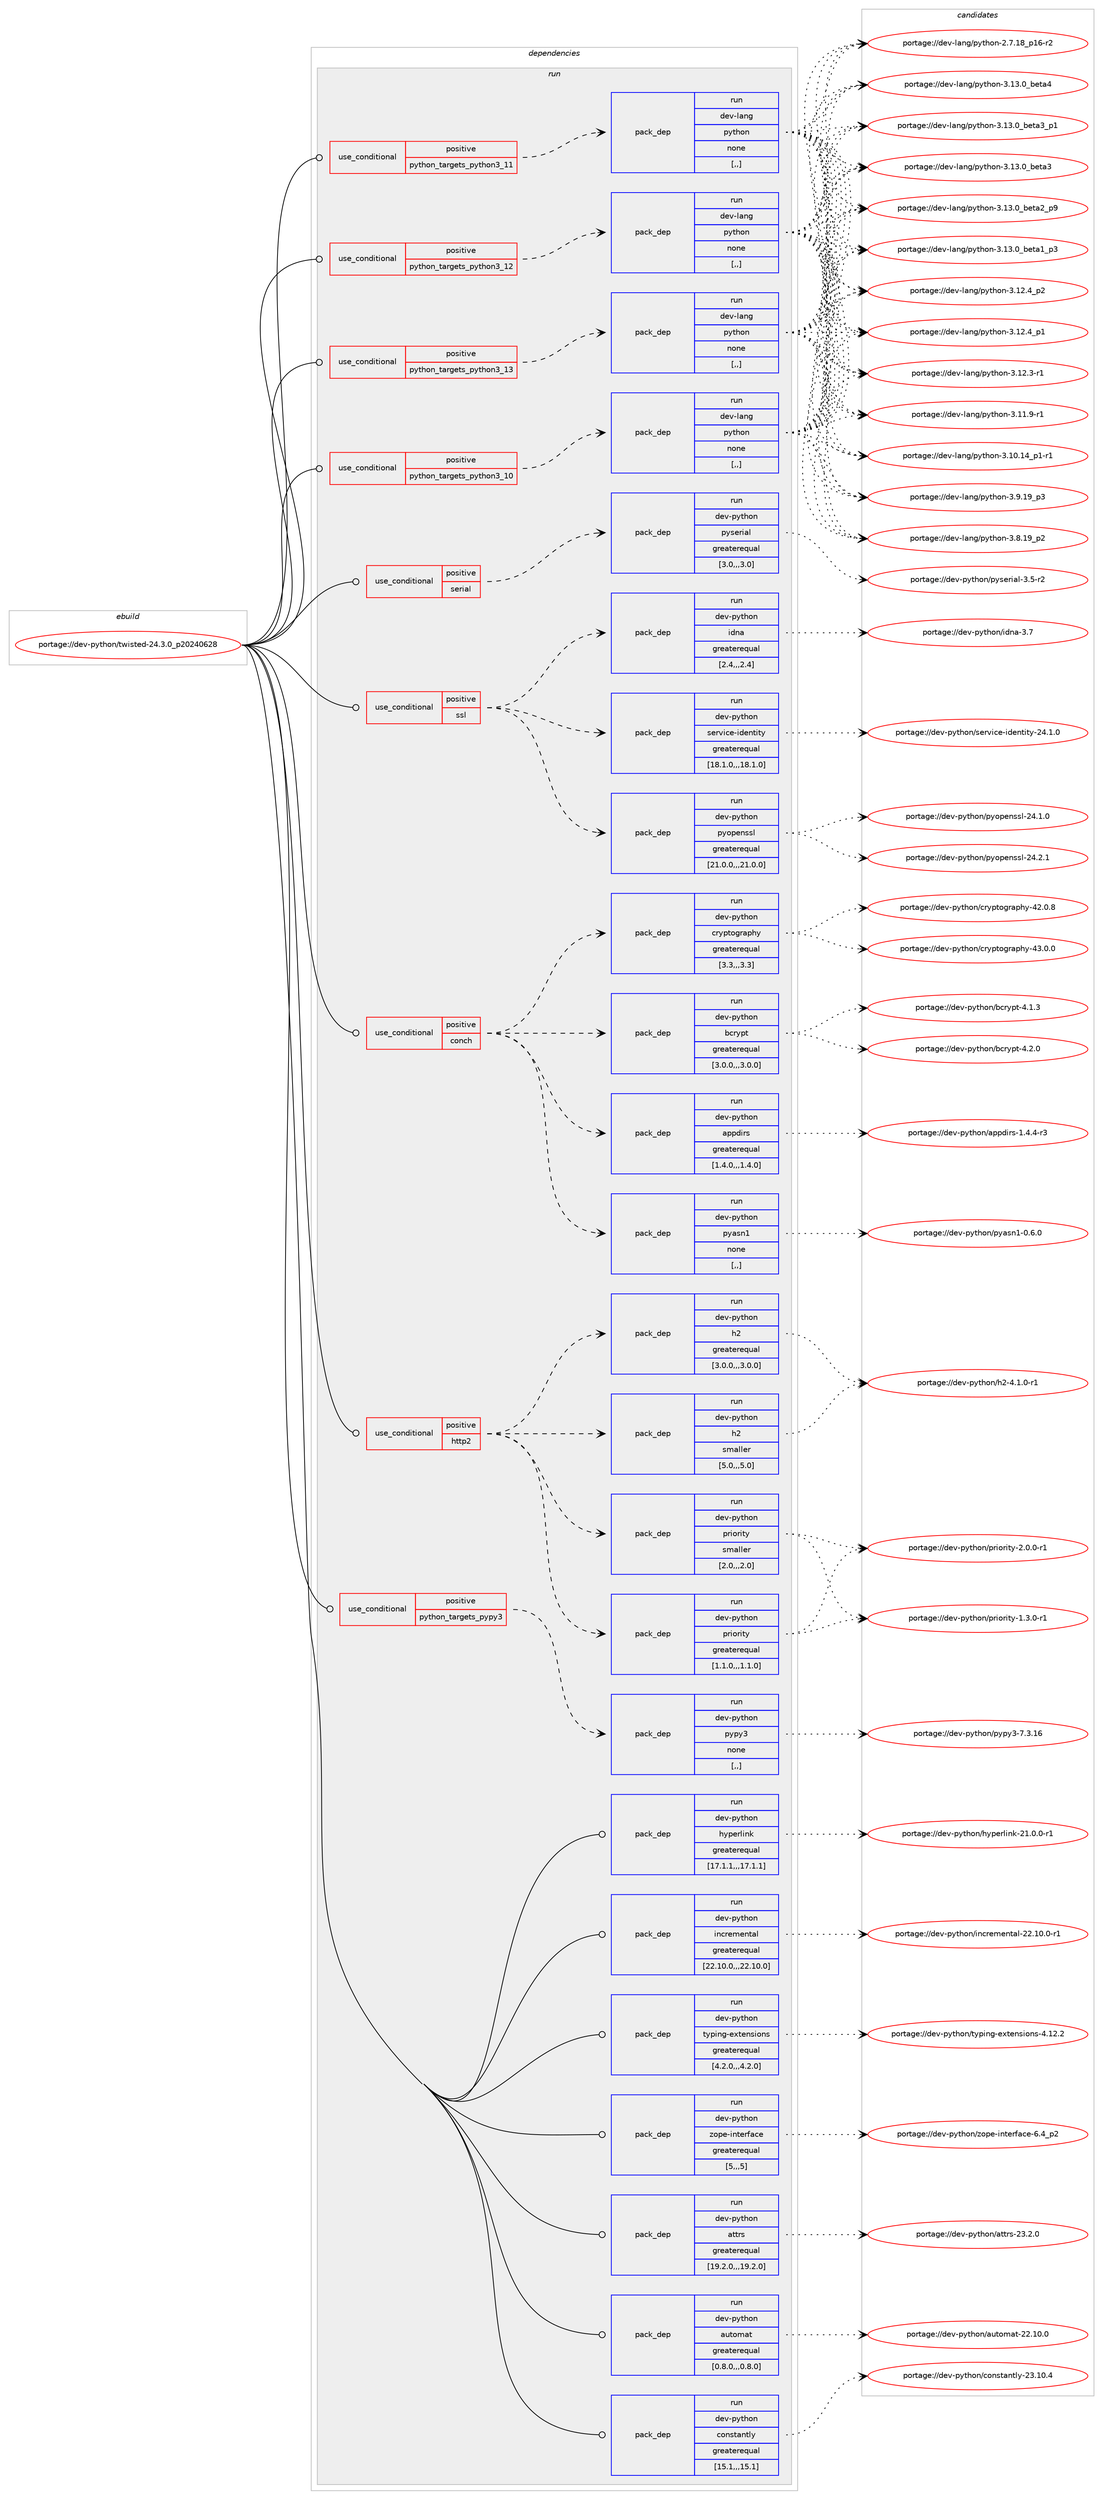 digraph prolog {

# *************
# Graph options
# *************

newrank=true;
concentrate=true;
compound=true;
graph [rankdir=LR,fontname=Helvetica,fontsize=10,ranksep=1.5];#, ranksep=2.5, nodesep=0.2];
edge  [arrowhead=vee];
node  [fontname=Helvetica,fontsize=10];

# **********
# The ebuild
# **********

subgraph cluster_leftcol {
color=gray;
label=<<i>ebuild</i>>;
id [label="portage://dev-python/twisted-24.3.0_p20240628", color=red, width=4, href="../dev-python/twisted-24.3.0_p20240628.svg"];
}

# ****************
# The dependencies
# ****************

subgraph cluster_midcol {
color=gray;
label=<<i>dependencies</i>>;
subgraph cluster_compile {
fillcolor="#eeeeee";
style=filled;
label=<<i>compile</i>>;
}
subgraph cluster_compileandrun {
fillcolor="#eeeeee";
style=filled;
label=<<i>compile and run</i>>;
}
subgraph cluster_run {
fillcolor="#eeeeee";
style=filled;
label=<<i>run</i>>;
subgraph cond40791 {
dependency166530 [label=<<TABLE BORDER="0" CELLBORDER="1" CELLSPACING="0" CELLPADDING="4"><TR><TD ROWSPAN="3" CELLPADDING="10">use_conditional</TD></TR><TR><TD>positive</TD></TR><TR><TD>conch</TD></TR></TABLE>>, shape=none, color=red];
subgraph pack124466 {
dependency166531 [label=<<TABLE BORDER="0" CELLBORDER="1" CELLSPACING="0" CELLPADDING="4" WIDTH="220"><TR><TD ROWSPAN="6" CELLPADDING="30">pack_dep</TD></TR><TR><TD WIDTH="110">run</TD></TR><TR><TD>dev-python</TD></TR><TR><TD>appdirs</TD></TR><TR><TD>greaterequal</TD></TR><TR><TD>[1.4.0,,,1.4.0]</TD></TR></TABLE>>, shape=none, color=blue];
}
dependency166530:e -> dependency166531:w [weight=20,style="dashed",arrowhead="vee"];
subgraph pack124467 {
dependency166532 [label=<<TABLE BORDER="0" CELLBORDER="1" CELLSPACING="0" CELLPADDING="4" WIDTH="220"><TR><TD ROWSPAN="6" CELLPADDING="30">pack_dep</TD></TR><TR><TD WIDTH="110">run</TD></TR><TR><TD>dev-python</TD></TR><TR><TD>bcrypt</TD></TR><TR><TD>greaterequal</TD></TR><TR><TD>[3.0.0,,,3.0.0]</TD></TR></TABLE>>, shape=none, color=blue];
}
dependency166530:e -> dependency166532:w [weight=20,style="dashed",arrowhead="vee"];
subgraph pack124468 {
dependency166533 [label=<<TABLE BORDER="0" CELLBORDER="1" CELLSPACING="0" CELLPADDING="4" WIDTH="220"><TR><TD ROWSPAN="6" CELLPADDING="30">pack_dep</TD></TR><TR><TD WIDTH="110">run</TD></TR><TR><TD>dev-python</TD></TR><TR><TD>cryptography</TD></TR><TR><TD>greaterequal</TD></TR><TR><TD>[3.3,,,3.3]</TD></TR></TABLE>>, shape=none, color=blue];
}
dependency166530:e -> dependency166533:w [weight=20,style="dashed",arrowhead="vee"];
subgraph pack124469 {
dependency166534 [label=<<TABLE BORDER="0" CELLBORDER="1" CELLSPACING="0" CELLPADDING="4" WIDTH="220"><TR><TD ROWSPAN="6" CELLPADDING="30">pack_dep</TD></TR><TR><TD WIDTH="110">run</TD></TR><TR><TD>dev-python</TD></TR><TR><TD>pyasn1</TD></TR><TR><TD>none</TD></TR><TR><TD>[,,]</TD></TR></TABLE>>, shape=none, color=blue];
}
dependency166530:e -> dependency166534:w [weight=20,style="dashed",arrowhead="vee"];
}
id:e -> dependency166530:w [weight=20,style="solid",arrowhead="odot"];
subgraph cond40792 {
dependency166535 [label=<<TABLE BORDER="0" CELLBORDER="1" CELLSPACING="0" CELLPADDING="4"><TR><TD ROWSPAN="3" CELLPADDING="10">use_conditional</TD></TR><TR><TD>positive</TD></TR><TR><TD>http2</TD></TR></TABLE>>, shape=none, color=red];
subgraph pack124470 {
dependency166536 [label=<<TABLE BORDER="0" CELLBORDER="1" CELLSPACING="0" CELLPADDING="4" WIDTH="220"><TR><TD ROWSPAN="6" CELLPADDING="30">pack_dep</TD></TR><TR><TD WIDTH="110">run</TD></TR><TR><TD>dev-python</TD></TR><TR><TD>h2</TD></TR><TR><TD>smaller</TD></TR><TR><TD>[5.0,,,5.0]</TD></TR></TABLE>>, shape=none, color=blue];
}
dependency166535:e -> dependency166536:w [weight=20,style="dashed",arrowhead="vee"];
subgraph pack124471 {
dependency166537 [label=<<TABLE BORDER="0" CELLBORDER="1" CELLSPACING="0" CELLPADDING="4" WIDTH="220"><TR><TD ROWSPAN="6" CELLPADDING="30">pack_dep</TD></TR><TR><TD WIDTH="110">run</TD></TR><TR><TD>dev-python</TD></TR><TR><TD>h2</TD></TR><TR><TD>greaterequal</TD></TR><TR><TD>[3.0.0,,,3.0.0]</TD></TR></TABLE>>, shape=none, color=blue];
}
dependency166535:e -> dependency166537:w [weight=20,style="dashed",arrowhead="vee"];
subgraph pack124472 {
dependency166538 [label=<<TABLE BORDER="0" CELLBORDER="1" CELLSPACING="0" CELLPADDING="4" WIDTH="220"><TR><TD ROWSPAN="6" CELLPADDING="30">pack_dep</TD></TR><TR><TD WIDTH="110">run</TD></TR><TR><TD>dev-python</TD></TR><TR><TD>priority</TD></TR><TR><TD>smaller</TD></TR><TR><TD>[2.0,,,2.0]</TD></TR></TABLE>>, shape=none, color=blue];
}
dependency166535:e -> dependency166538:w [weight=20,style="dashed",arrowhead="vee"];
subgraph pack124473 {
dependency166539 [label=<<TABLE BORDER="0" CELLBORDER="1" CELLSPACING="0" CELLPADDING="4" WIDTH="220"><TR><TD ROWSPAN="6" CELLPADDING="30">pack_dep</TD></TR><TR><TD WIDTH="110">run</TD></TR><TR><TD>dev-python</TD></TR><TR><TD>priority</TD></TR><TR><TD>greaterequal</TD></TR><TR><TD>[1.1.0,,,1.1.0]</TD></TR></TABLE>>, shape=none, color=blue];
}
dependency166535:e -> dependency166539:w [weight=20,style="dashed",arrowhead="vee"];
}
id:e -> dependency166535:w [weight=20,style="solid",arrowhead="odot"];
subgraph cond40793 {
dependency166540 [label=<<TABLE BORDER="0" CELLBORDER="1" CELLSPACING="0" CELLPADDING="4"><TR><TD ROWSPAN="3" CELLPADDING="10">use_conditional</TD></TR><TR><TD>positive</TD></TR><TR><TD>python_targets_pypy3</TD></TR></TABLE>>, shape=none, color=red];
subgraph pack124474 {
dependency166541 [label=<<TABLE BORDER="0" CELLBORDER="1" CELLSPACING="0" CELLPADDING="4" WIDTH="220"><TR><TD ROWSPAN="6" CELLPADDING="30">pack_dep</TD></TR><TR><TD WIDTH="110">run</TD></TR><TR><TD>dev-python</TD></TR><TR><TD>pypy3</TD></TR><TR><TD>none</TD></TR><TR><TD>[,,]</TD></TR></TABLE>>, shape=none, color=blue];
}
dependency166540:e -> dependency166541:w [weight=20,style="dashed",arrowhead="vee"];
}
id:e -> dependency166540:w [weight=20,style="solid",arrowhead="odot"];
subgraph cond40794 {
dependency166542 [label=<<TABLE BORDER="0" CELLBORDER="1" CELLSPACING="0" CELLPADDING="4"><TR><TD ROWSPAN="3" CELLPADDING="10">use_conditional</TD></TR><TR><TD>positive</TD></TR><TR><TD>python_targets_python3_10</TD></TR></TABLE>>, shape=none, color=red];
subgraph pack124475 {
dependency166543 [label=<<TABLE BORDER="0" CELLBORDER="1" CELLSPACING="0" CELLPADDING="4" WIDTH="220"><TR><TD ROWSPAN="6" CELLPADDING="30">pack_dep</TD></TR><TR><TD WIDTH="110">run</TD></TR><TR><TD>dev-lang</TD></TR><TR><TD>python</TD></TR><TR><TD>none</TD></TR><TR><TD>[,,]</TD></TR></TABLE>>, shape=none, color=blue];
}
dependency166542:e -> dependency166543:w [weight=20,style="dashed",arrowhead="vee"];
}
id:e -> dependency166542:w [weight=20,style="solid",arrowhead="odot"];
subgraph cond40795 {
dependency166544 [label=<<TABLE BORDER="0" CELLBORDER="1" CELLSPACING="0" CELLPADDING="4"><TR><TD ROWSPAN="3" CELLPADDING="10">use_conditional</TD></TR><TR><TD>positive</TD></TR><TR><TD>python_targets_python3_11</TD></TR></TABLE>>, shape=none, color=red];
subgraph pack124476 {
dependency166545 [label=<<TABLE BORDER="0" CELLBORDER="1" CELLSPACING="0" CELLPADDING="4" WIDTH="220"><TR><TD ROWSPAN="6" CELLPADDING="30">pack_dep</TD></TR><TR><TD WIDTH="110">run</TD></TR><TR><TD>dev-lang</TD></TR><TR><TD>python</TD></TR><TR><TD>none</TD></TR><TR><TD>[,,]</TD></TR></TABLE>>, shape=none, color=blue];
}
dependency166544:e -> dependency166545:w [weight=20,style="dashed",arrowhead="vee"];
}
id:e -> dependency166544:w [weight=20,style="solid",arrowhead="odot"];
subgraph cond40796 {
dependency166546 [label=<<TABLE BORDER="0" CELLBORDER="1" CELLSPACING="0" CELLPADDING="4"><TR><TD ROWSPAN="3" CELLPADDING="10">use_conditional</TD></TR><TR><TD>positive</TD></TR><TR><TD>python_targets_python3_12</TD></TR></TABLE>>, shape=none, color=red];
subgraph pack124477 {
dependency166547 [label=<<TABLE BORDER="0" CELLBORDER="1" CELLSPACING="0" CELLPADDING="4" WIDTH="220"><TR><TD ROWSPAN="6" CELLPADDING="30">pack_dep</TD></TR><TR><TD WIDTH="110">run</TD></TR><TR><TD>dev-lang</TD></TR><TR><TD>python</TD></TR><TR><TD>none</TD></TR><TR><TD>[,,]</TD></TR></TABLE>>, shape=none, color=blue];
}
dependency166546:e -> dependency166547:w [weight=20,style="dashed",arrowhead="vee"];
}
id:e -> dependency166546:w [weight=20,style="solid",arrowhead="odot"];
subgraph cond40797 {
dependency166548 [label=<<TABLE BORDER="0" CELLBORDER="1" CELLSPACING="0" CELLPADDING="4"><TR><TD ROWSPAN="3" CELLPADDING="10">use_conditional</TD></TR><TR><TD>positive</TD></TR><TR><TD>python_targets_python3_13</TD></TR></TABLE>>, shape=none, color=red];
subgraph pack124478 {
dependency166549 [label=<<TABLE BORDER="0" CELLBORDER="1" CELLSPACING="0" CELLPADDING="4" WIDTH="220"><TR><TD ROWSPAN="6" CELLPADDING="30">pack_dep</TD></TR><TR><TD WIDTH="110">run</TD></TR><TR><TD>dev-lang</TD></TR><TR><TD>python</TD></TR><TR><TD>none</TD></TR><TR><TD>[,,]</TD></TR></TABLE>>, shape=none, color=blue];
}
dependency166548:e -> dependency166549:w [weight=20,style="dashed",arrowhead="vee"];
}
id:e -> dependency166548:w [weight=20,style="solid",arrowhead="odot"];
subgraph cond40798 {
dependency166550 [label=<<TABLE BORDER="0" CELLBORDER="1" CELLSPACING="0" CELLPADDING="4"><TR><TD ROWSPAN="3" CELLPADDING="10">use_conditional</TD></TR><TR><TD>positive</TD></TR><TR><TD>serial</TD></TR></TABLE>>, shape=none, color=red];
subgraph pack124479 {
dependency166551 [label=<<TABLE BORDER="0" CELLBORDER="1" CELLSPACING="0" CELLPADDING="4" WIDTH="220"><TR><TD ROWSPAN="6" CELLPADDING="30">pack_dep</TD></TR><TR><TD WIDTH="110">run</TD></TR><TR><TD>dev-python</TD></TR><TR><TD>pyserial</TD></TR><TR><TD>greaterequal</TD></TR><TR><TD>[3.0,,,3.0]</TD></TR></TABLE>>, shape=none, color=blue];
}
dependency166550:e -> dependency166551:w [weight=20,style="dashed",arrowhead="vee"];
}
id:e -> dependency166550:w [weight=20,style="solid",arrowhead="odot"];
subgraph cond40799 {
dependency166552 [label=<<TABLE BORDER="0" CELLBORDER="1" CELLSPACING="0" CELLPADDING="4"><TR><TD ROWSPAN="3" CELLPADDING="10">use_conditional</TD></TR><TR><TD>positive</TD></TR><TR><TD>ssl</TD></TR></TABLE>>, shape=none, color=red];
subgraph pack124480 {
dependency166553 [label=<<TABLE BORDER="0" CELLBORDER="1" CELLSPACING="0" CELLPADDING="4" WIDTH="220"><TR><TD ROWSPAN="6" CELLPADDING="30">pack_dep</TD></TR><TR><TD WIDTH="110">run</TD></TR><TR><TD>dev-python</TD></TR><TR><TD>pyopenssl</TD></TR><TR><TD>greaterequal</TD></TR><TR><TD>[21.0.0,,,21.0.0]</TD></TR></TABLE>>, shape=none, color=blue];
}
dependency166552:e -> dependency166553:w [weight=20,style="dashed",arrowhead="vee"];
subgraph pack124481 {
dependency166554 [label=<<TABLE BORDER="0" CELLBORDER="1" CELLSPACING="0" CELLPADDING="4" WIDTH="220"><TR><TD ROWSPAN="6" CELLPADDING="30">pack_dep</TD></TR><TR><TD WIDTH="110">run</TD></TR><TR><TD>dev-python</TD></TR><TR><TD>service-identity</TD></TR><TR><TD>greaterequal</TD></TR><TR><TD>[18.1.0,,,18.1.0]</TD></TR></TABLE>>, shape=none, color=blue];
}
dependency166552:e -> dependency166554:w [weight=20,style="dashed",arrowhead="vee"];
subgraph pack124482 {
dependency166555 [label=<<TABLE BORDER="0" CELLBORDER="1" CELLSPACING="0" CELLPADDING="4" WIDTH="220"><TR><TD ROWSPAN="6" CELLPADDING="30">pack_dep</TD></TR><TR><TD WIDTH="110">run</TD></TR><TR><TD>dev-python</TD></TR><TR><TD>idna</TD></TR><TR><TD>greaterequal</TD></TR><TR><TD>[2.4,,,2.4]</TD></TR></TABLE>>, shape=none, color=blue];
}
dependency166552:e -> dependency166555:w [weight=20,style="dashed",arrowhead="vee"];
}
id:e -> dependency166552:w [weight=20,style="solid",arrowhead="odot"];
subgraph pack124483 {
dependency166556 [label=<<TABLE BORDER="0" CELLBORDER="1" CELLSPACING="0" CELLPADDING="4" WIDTH="220"><TR><TD ROWSPAN="6" CELLPADDING="30">pack_dep</TD></TR><TR><TD WIDTH="110">run</TD></TR><TR><TD>dev-python</TD></TR><TR><TD>attrs</TD></TR><TR><TD>greaterequal</TD></TR><TR><TD>[19.2.0,,,19.2.0]</TD></TR></TABLE>>, shape=none, color=blue];
}
id:e -> dependency166556:w [weight=20,style="solid",arrowhead="odot"];
subgraph pack124484 {
dependency166557 [label=<<TABLE BORDER="0" CELLBORDER="1" CELLSPACING="0" CELLPADDING="4" WIDTH="220"><TR><TD ROWSPAN="6" CELLPADDING="30">pack_dep</TD></TR><TR><TD WIDTH="110">run</TD></TR><TR><TD>dev-python</TD></TR><TR><TD>automat</TD></TR><TR><TD>greaterequal</TD></TR><TR><TD>[0.8.0,,,0.8.0]</TD></TR></TABLE>>, shape=none, color=blue];
}
id:e -> dependency166557:w [weight=20,style="solid",arrowhead="odot"];
subgraph pack124485 {
dependency166558 [label=<<TABLE BORDER="0" CELLBORDER="1" CELLSPACING="0" CELLPADDING="4" WIDTH="220"><TR><TD ROWSPAN="6" CELLPADDING="30">pack_dep</TD></TR><TR><TD WIDTH="110">run</TD></TR><TR><TD>dev-python</TD></TR><TR><TD>constantly</TD></TR><TR><TD>greaterequal</TD></TR><TR><TD>[15.1,,,15.1]</TD></TR></TABLE>>, shape=none, color=blue];
}
id:e -> dependency166558:w [weight=20,style="solid",arrowhead="odot"];
subgraph pack124486 {
dependency166559 [label=<<TABLE BORDER="0" CELLBORDER="1" CELLSPACING="0" CELLPADDING="4" WIDTH="220"><TR><TD ROWSPAN="6" CELLPADDING="30">pack_dep</TD></TR><TR><TD WIDTH="110">run</TD></TR><TR><TD>dev-python</TD></TR><TR><TD>hyperlink</TD></TR><TR><TD>greaterequal</TD></TR><TR><TD>[17.1.1,,,17.1.1]</TD></TR></TABLE>>, shape=none, color=blue];
}
id:e -> dependency166559:w [weight=20,style="solid",arrowhead="odot"];
subgraph pack124487 {
dependency166560 [label=<<TABLE BORDER="0" CELLBORDER="1" CELLSPACING="0" CELLPADDING="4" WIDTH="220"><TR><TD ROWSPAN="6" CELLPADDING="30">pack_dep</TD></TR><TR><TD WIDTH="110">run</TD></TR><TR><TD>dev-python</TD></TR><TR><TD>incremental</TD></TR><TR><TD>greaterequal</TD></TR><TR><TD>[22.10.0,,,22.10.0]</TD></TR></TABLE>>, shape=none, color=blue];
}
id:e -> dependency166560:w [weight=20,style="solid",arrowhead="odot"];
subgraph pack124488 {
dependency166561 [label=<<TABLE BORDER="0" CELLBORDER="1" CELLSPACING="0" CELLPADDING="4" WIDTH="220"><TR><TD ROWSPAN="6" CELLPADDING="30">pack_dep</TD></TR><TR><TD WIDTH="110">run</TD></TR><TR><TD>dev-python</TD></TR><TR><TD>typing-extensions</TD></TR><TR><TD>greaterequal</TD></TR><TR><TD>[4.2.0,,,4.2.0]</TD></TR></TABLE>>, shape=none, color=blue];
}
id:e -> dependency166561:w [weight=20,style="solid",arrowhead="odot"];
subgraph pack124489 {
dependency166562 [label=<<TABLE BORDER="0" CELLBORDER="1" CELLSPACING="0" CELLPADDING="4" WIDTH="220"><TR><TD ROWSPAN="6" CELLPADDING="30">pack_dep</TD></TR><TR><TD WIDTH="110">run</TD></TR><TR><TD>dev-python</TD></TR><TR><TD>zope-interface</TD></TR><TR><TD>greaterequal</TD></TR><TR><TD>[5,,,5]</TD></TR></TABLE>>, shape=none, color=blue];
}
id:e -> dependency166562:w [weight=20,style="solid",arrowhead="odot"];
}
}

# **************
# The candidates
# **************

subgraph cluster_choices {
rank=same;
color=gray;
label=<<i>candidates</i>>;

subgraph choice124466 {
color=black;
nodesep=1;
choice1001011184511212111610411111047971121121001051141154549465246524511451 [label="portage://dev-python/appdirs-1.4.4-r3", color=red, width=4,href="../dev-python/appdirs-1.4.4-r3.svg"];
dependency166531:e -> choice1001011184511212111610411111047971121121001051141154549465246524511451:w [style=dotted,weight="100"];
}
subgraph choice124467 {
color=black;
nodesep=1;
choice10010111845112121116104111110479899114121112116455246504648 [label="portage://dev-python/bcrypt-4.2.0", color=red, width=4,href="../dev-python/bcrypt-4.2.0.svg"];
choice10010111845112121116104111110479899114121112116455246494651 [label="portage://dev-python/bcrypt-4.1.3", color=red, width=4,href="../dev-python/bcrypt-4.1.3.svg"];
dependency166532:e -> choice10010111845112121116104111110479899114121112116455246504648:w [style=dotted,weight="100"];
dependency166532:e -> choice10010111845112121116104111110479899114121112116455246494651:w [style=dotted,weight="100"];
}
subgraph choice124468 {
color=black;
nodesep=1;
choice1001011184511212111610411111047991141211121161111031149711210412145525146484648 [label="portage://dev-python/cryptography-43.0.0", color=red, width=4,href="../dev-python/cryptography-43.0.0.svg"];
choice1001011184511212111610411111047991141211121161111031149711210412145525046484656 [label="portage://dev-python/cryptography-42.0.8", color=red, width=4,href="../dev-python/cryptography-42.0.8.svg"];
dependency166533:e -> choice1001011184511212111610411111047991141211121161111031149711210412145525146484648:w [style=dotted,weight="100"];
dependency166533:e -> choice1001011184511212111610411111047991141211121161111031149711210412145525046484656:w [style=dotted,weight="100"];
}
subgraph choice124469 {
color=black;
nodesep=1;
choice10010111845112121116104111110471121219711511049454846544648 [label="portage://dev-python/pyasn1-0.6.0", color=red, width=4,href="../dev-python/pyasn1-0.6.0.svg"];
dependency166534:e -> choice10010111845112121116104111110471121219711511049454846544648:w [style=dotted,weight="100"];
}
subgraph choice124470 {
color=black;
nodesep=1;
choice1001011184511212111610411111047104504552464946484511449 [label="portage://dev-python/h2-4.1.0-r1", color=red, width=4,href="../dev-python/h2-4.1.0-r1.svg"];
dependency166536:e -> choice1001011184511212111610411111047104504552464946484511449:w [style=dotted,weight="100"];
}
subgraph choice124471 {
color=black;
nodesep=1;
choice1001011184511212111610411111047104504552464946484511449 [label="portage://dev-python/h2-4.1.0-r1", color=red, width=4,href="../dev-python/h2-4.1.0-r1.svg"];
dependency166537:e -> choice1001011184511212111610411111047104504552464946484511449:w [style=dotted,weight="100"];
}
subgraph choice124472 {
color=black;
nodesep=1;
choice10010111845112121116104111110471121141051111141051161214550464846484511449 [label="portage://dev-python/priority-2.0.0-r1", color=red, width=4,href="../dev-python/priority-2.0.0-r1.svg"];
choice10010111845112121116104111110471121141051111141051161214549465146484511449 [label="portage://dev-python/priority-1.3.0-r1", color=red, width=4,href="../dev-python/priority-1.3.0-r1.svg"];
dependency166538:e -> choice10010111845112121116104111110471121141051111141051161214550464846484511449:w [style=dotted,weight="100"];
dependency166538:e -> choice10010111845112121116104111110471121141051111141051161214549465146484511449:w [style=dotted,weight="100"];
}
subgraph choice124473 {
color=black;
nodesep=1;
choice10010111845112121116104111110471121141051111141051161214550464846484511449 [label="portage://dev-python/priority-2.0.0-r1", color=red, width=4,href="../dev-python/priority-2.0.0-r1.svg"];
choice10010111845112121116104111110471121141051111141051161214549465146484511449 [label="portage://dev-python/priority-1.3.0-r1", color=red, width=4,href="../dev-python/priority-1.3.0-r1.svg"];
dependency166539:e -> choice10010111845112121116104111110471121141051111141051161214550464846484511449:w [style=dotted,weight="100"];
dependency166539:e -> choice10010111845112121116104111110471121141051111141051161214549465146484511449:w [style=dotted,weight="100"];
}
subgraph choice124474 {
color=black;
nodesep=1;
choice10010111845112121116104111110471121211121215145554651464954 [label="portage://dev-python/pypy3-7.3.16", color=red, width=4,href="../dev-python/pypy3-7.3.16.svg"];
dependency166541:e -> choice10010111845112121116104111110471121211121215145554651464954:w [style=dotted,weight="100"];
}
subgraph choice124475 {
color=black;
nodesep=1;
choice1001011184510897110103471121211161041111104551464951464895981011169752 [label="portage://dev-lang/python-3.13.0_beta4", color=red, width=4,href="../dev-lang/python-3.13.0_beta4.svg"];
choice10010111845108971101034711212111610411111045514649514648959810111697519511249 [label="portage://dev-lang/python-3.13.0_beta3_p1", color=red, width=4,href="../dev-lang/python-3.13.0_beta3_p1.svg"];
choice1001011184510897110103471121211161041111104551464951464895981011169751 [label="portage://dev-lang/python-3.13.0_beta3", color=red, width=4,href="../dev-lang/python-3.13.0_beta3.svg"];
choice10010111845108971101034711212111610411111045514649514648959810111697509511257 [label="portage://dev-lang/python-3.13.0_beta2_p9", color=red, width=4,href="../dev-lang/python-3.13.0_beta2_p9.svg"];
choice10010111845108971101034711212111610411111045514649514648959810111697499511251 [label="portage://dev-lang/python-3.13.0_beta1_p3", color=red, width=4,href="../dev-lang/python-3.13.0_beta1_p3.svg"];
choice100101118451089711010347112121116104111110455146495046529511250 [label="portage://dev-lang/python-3.12.4_p2", color=red, width=4,href="../dev-lang/python-3.12.4_p2.svg"];
choice100101118451089711010347112121116104111110455146495046529511249 [label="portage://dev-lang/python-3.12.4_p1", color=red, width=4,href="../dev-lang/python-3.12.4_p1.svg"];
choice100101118451089711010347112121116104111110455146495046514511449 [label="portage://dev-lang/python-3.12.3-r1", color=red, width=4,href="../dev-lang/python-3.12.3-r1.svg"];
choice100101118451089711010347112121116104111110455146494946574511449 [label="portage://dev-lang/python-3.11.9-r1", color=red, width=4,href="../dev-lang/python-3.11.9-r1.svg"];
choice100101118451089711010347112121116104111110455146494846495295112494511449 [label="portage://dev-lang/python-3.10.14_p1-r1", color=red, width=4,href="../dev-lang/python-3.10.14_p1-r1.svg"];
choice100101118451089711010347112121116104111110455146574649579511251 [label="portage://dev-lang/python-3.9.19_p3", color=red, width=4,href="../dev-lang/python-3.9.19_p3.svg"];
choice100101118451089711010347112121116104111110455146564649579511250 [label="portage://dev-lang/python-3.8.19_p2", color=red, width=4,href="../dev-lang/python-3.8.19_p2.svg"];
choice100101118451089711010347112121116104111110455046554649569511249544511450 [label="portage://dev-lang/python-2.7.18_p16-r2", color=red, width=4,href="../dev-lang/python-2.7.18_p16-r2.svg"];
dependency166543:e -> choice1001011184510897110103471121211161041111104551464951464895981011169752:w [style=dotted,weight="100"];
dependency166543:e -> choice10010111845108971101034711212111610411111045514649514648959810111697519511249:w [style=dotted,weight="100"];
dependency166543:e -> choice1001011184510897110103471121211161041111104551464951464895981011169751:w [style=dotted,weight="100"];
dependency166543:e -> choice10010111845108971101034711212111610411111045514649514648959810111697509511257:w [style=dotted,weight="100"];
dependency166543:e -> choice10010111845108971101034711212111610411111045514649514648959810111697499511251:w [style=dotted,weight="100"];
dependency166543:e -> choice100101118451089711010347112121116104111110455146495046529511250:w [style=dotted,weight="100"];
dependency166543:e -> choice100101118451089711010347112121116104111110455146495046529511249:w [style=dotted,weight="100"];
dependency166543:e -> choice100101118451089711010347112121116104111110455146495046514511449:w [style=dotted,weight="100"];
dependency166543:e -> choice100101118451089711010347112121116104111110455146494946574511449:w [style=dotted,weight="100"];
dependency166543:e -> choice100101118451089711010347112121116104111110455146494846495295112494511449:w [style=dotted,weight="100"];
dependency166543:e -> choice100101118451089711010347112121116104111110455146574649579511251:w [style=dotted,weight="100"];
dependency166543:e -> choice100101118451089711010347112121116104111110455146564649579511250:w [style=dotted,weight="100"];
dependency166543:e -> choice100101118451089711010347112121116104111110455046554649569511249544511450:w [style=dotted,weight="100"];
}
subgraph choice124476 {
color=black;
nodesep=1;
choice1001011184510897110103471121211161041111104551464951464895981011169752 [label="portage://dev-lang/python-3.13.0_beta4", color=red, width=4,href="../dev-lang/python-3.13.0_beta4.svg"];
choice10010111845108971101034711212111610411111045514649514648959810111697519511249 [label="portage://dev-lang/python-3.13.0_beta3_p1", color=red, width=4,href="../dev-lang/python-3.13.0_beta3_p1.svg"];
choice1001011184510897110103471121211161041111104551464951464895981011169751 [label="portage://dev-lang/python-3.13.0_beta3", color=red, width=4,href="../dev-lang/python-3.13.0_beta3.svg"];
choice10010111845108971101034711212111610411111045514649514648959810111697509511257 [label="portage://dev-lang/python-3.13.0_beta2_p9", color=red, width=4,href="../dev-lang/python-3.13.0_beta2_p9.svg"];
choice10010111845108971101034711212111610411111045514649514648959810111697499511251 [label="portage://dev-lang/python-3.13.0_beta1_p3", color=red, width=4,href="../dev-lang/python-3.13.0_beta1_p3.svg"];
choice100101118451089711010347112121116104111110455146495046529511250 [label="portage://dev-lang/python-3.12.4_p2", color=red, width=4,href="../dev-lang/python-3.12.4_p2.svg"];
choice100101118451089711010347112121116104111110455146495046529511249 [label="portage://dev-lang/python-3.12.4_p1", color=red, width=4,href="../dev-lang/python-3.12.4_p1.svg"];
choice100101118451089711010347112121116104111110455146495046514511449 [label="portage://dev-lang/python-3.12.3-r1", color=red, width=4,href="../dev-lang/python-3.12.3-r1.svg"];
choice100101118451089711010347112121116104111110455146494946574511449 [label="portage://dev-lang/python-3.11.9-r1", color=red, width=4,href="../dev-lang/python-3.11.9-r1.svg"];
choice100101118451089711010347112121116104111110455146494846495295112494511449 [label="portage://dev-lang/python-3.10.14_p1-r1", color=red, width=4,href="../dev-lang/python-3.10.14_p1-r1.svg"];
choice100101118451089711010347112121116104111110455146574649579511251 [label="portage://dev-lang/python-3.9.19_p3", color=red, width=4,href="../dev-lang/python-3.9.19_p3.svg"];
choice100101118451089711010347112121116104111110455146564649579511250 [label="portage://dev-lang/python-3.8.19_p2", color=red, width=4,href="../dev-lang/python-3.8.19_p2.svg"];
choice100101118451089711010347112121116104111110455046554649569511249544511450 [label="portage://dev-lang/python-2.7.18_p16-r2", color=red, width=4,href="../dev-lang/python-2.7.18_p16-r2.svg"];
dependency166545:e -> choice1001011184510897110103471121211161041111104551464951464895981011169752:w [style=dotted,weight="100"];
dependency166545:e -> choice10010111845108971101034711212111610411111045514649514648959810111697519511249:w [style=dotted,weight="100"];
dependency166545:e -> choice1001011184510897110103471121211161041111104551464951464895981011169751:w [style=dotted,weight="100"];
dependency166545:e -> choice10010111845108971101034711212111610411111045514649514648959810111697509511257:w [style=dotted,weight="100"];
dependency166545:e -> choice10010111845108971101034711212111610411111045514649514648959810111697499511251:w [style=dotted,weight="100"];
dependency166545:e -> choice100101118451089711010347112121116104111110455146495046529511250:w [style=dotted,weight="100"];
dependency166545:e -> choice100101118451089711010347112121116104111110455146495046529511249:w [style=dotted,weight="100"];
dependency166545:e -> choice100101118451089711010347112121116104111110455146495046514511449:w [style=dotted,weight="100"];
dependency166545:e -> choice100101118451089711010347112121116104111110455146494946574511449:w [style=dotted,weight="100"];
dependency166545:e -> choice100101118451089711010347112121116104111110455146494846495295112494511449:w [style=dotted,weight="100"];
dependency166545:e -> choice100101118451089711010347112121116104111110455146574649579511251:w [style=dotted,weight="100"];
dependency166545:e -> choice100101118451089711010347112121116104111110455146564649579511250:w [style=dotted,weight="100"];
dependency166545:e -> choice100101118451089711010347112121116104111110455046554649569511249544511450:w [style=dotted,weight="100"];
}
subgraph choice124477 {
color=black;
nodesep=1;
choice1001011184510897110103471121211161041111104551464951464895981011169752 [label="portage://dev-lang/python-3.13.0_beta4", color=red, width=4,href="../dev-lang/python-3.13.0_beta4.svg"];
choice10010111845108971101034711212111610411111045514649514648959810111697519511249 [label="portage://dev-lang/python-3.13.0_beta3_p1", color=red, width=4,href="../dev-lang/python-3.13.0_beta3_p1.svg"];
choice1001011184510897110103471121211161041111104551464951464895981011169751 [label="portage://dev-lang/python-3.13.0_beta3", color=red, width=4,href="../dev-lang/python-3.13.0_beta3.svg"];
choice10010111845108971101034711212111610411111045514649514648959810111697509511257 [label="portage://dev-lang/python-3.13.0_beta2_p9", color=red, width=4,href="../dev-lang/python-3.13.0_beta2_p9.svg"];
choice10010111845108971101034711212111610411111045514649514648959810111697499511251 [label="portage://dev-lang/python-3.13.0_beta1_p3", color=red, width=4,href="../dev-lang/python-3.13.0_beta1_p3.svg"];
choice100101118451089711010347112121116104111110455146495046529511250 [label="portage://dev-lang/python-3.12.4_p2", color=red, width=4,href="../dev-lang/python-3.12.4_p2.svg"];
choice100101118451089711010347112121116104111110455146495046529511249 [label="portage://dev-lang/python-3.12.4_p1", color=red, width=4,href="../dev-lang/python-3.12.4_p1.svg"];
choice100101118451089711010347112121116104111110455146495046514511449 [label="portage://dev-lang/python-3.12.3-r1", color=red, width=4,href="../dev-lang/python-3.12.3-r1.svg"];
choice100101118451089711010347112121116104111110455146494946574511449 [label="portage://dev-lang/python-3.11.9-r1", color=red, width=4,href="../dev-lang/python-3.11.9-r1.svg"];
choice100101118451089711010347112121116104111110455146494846495295112494511449 [label="portage://dev-lang/python-3.10.14_p1-r1", color=red, width=4,href="../dev-lang/python-3.10.14_p1-r1.svg"];
choice100101118451089711010347112121116104111110455146574649579511251 [label="portage://dev-lang/python-3.9.19_p3", color=red, width=4,href="../dev-lang/python-3.9.19_p3.svg"];
choice100101118451089711010347112121116104111110455146564649579511250 [label="portage://dev-lang/python-3.8.19_p2", color=red, width=4,href="../dev-lang/python-3.8.19_p2.svg"];
choice100101118451089711010347112121116104111110455046554649569511249544511450 [label="portage://dev-lang/python-2.7.18_p16-r2", color=red, width=4,href="../dev-lang/python-2.7.18_p16-r2.svg"];
dependency166547:e -> choice1001011184510897110103471121211161041111104551464951464895981011169752:w [style=dotted,weight="100"];
dependency166547:e -> choice10010111845108971101034711212111610411111045514649514648959810111697519511249:w [style=dotted,weight="100"];
dependency166547:e -> choice1001011184510897110103471121211161041111104551464951464895981011169751:w [style=dotted,weight="100"];
dependency166547:e -> choice10010111845108971101034711212111610411111045514649514648959810111697509511257:w [style=dotted,weight="100"];
dependency166547:e -> choice10010111845108971101034711212111610411111045514649514648959810111697499511251:w [style=dotted,weight="100"];
dependency166547:e -> choice100101118451089711010347112121116104111110455146495046529511250:w [style=dotted,weight="100"];
dependency166547:e -> choice100101118451089711010347112121116104111110455146495046529511249:w [style=dotted,weight="100"];
dependency166547:e -> choice100101118451089711010347112121116104111110455146495046514511449:w [style=dotted,weight="100"];
dependency166547:e -> choice100101118451089711010347112121116104111110455146494946574511449:w [style=dotted,weight="100"];
dependency166547:e -> choice100101118451089711010347112121116104111110455146494846495295112494511449:w [style=dotted,weight="100"];
dependency166547:e -> choice100101118451089711010347112121116104111110455146574649579511251:w [style=dotted,weight="100"];
dependency166547:e -> choice100101118451089711010347112121116104111110455146564649579511250:w [style=dotted,weight="100"];
dependency166547:e -> choice100101118451089711010347112121116104111110455046554649569511249544511450:w [style=dotted,weight="100"];
}
subgraph choice124478 {
color=black;
nodesep=1;
choice1001011184510897110103471121211161041111104551464951464895981011169752 [label="portage://dev-lang/python-3.13.0_beta4", color=red, width=4,href="../dev-lang/python-3.13.0_beta4.svg"];
choice10010111845108971101034711212111610411111045514649514648959810111697519511249 [label="portage://dev-lang/python-3.13.0_beta3_p1", color=red, width=4,href="../dev-lang/python-3.13.0_beta3_p1.svg"];
choice1001011184510897110103471121211161041111104551464951464895981011169751 [label="portage://dev-lang/python-3.13.0_beta3", color=red, width=4,href="../dev-lang/python-3.13.0_beta3.svg"];
choice10010111845108971101034711212111610411111045514649514648959810111697509511257 [label="portage://dev-lang/python-3.13.0_beta2_p9", color=red, width=4,href="../dev-lang/python-3.13.0_beta2_p9.svg"];
choice10010111845108971101034711212111610411111045514649514648959810111697499511251 [label="portage://dev-lang/python-3.13.0_beta1_p3", color=red, width=4,href="../dev-lang/python-3.13.0_beta1_p3.svg"];
choice100101118451089711010347112121116104111110455146495046529511250 [label="portage://dev-lang/python-3.12.4_p2", color=red, width=4,href="../dev-lang/python-3.12.4_p2.svg"];
choice100101118451089711010347112121116104111110455146495046529511249 [label="portage://dev-lang/python-3.12.4_p1", color=red, width=4,href="../dev-lang/python-3.12.4_p1.svg"];
choice100101118451089711010347112121116104111110455146495046514511449 [label="portage://dev-lang/python-3.12.3-r1", color=red, width=4,href="../dev-lang/python-3.12.3-r1.svg"];
choice100101118451089711010347112121116104111110455146494946574511449 [label="portage://dev-lang/python-3.11.9-r1", color=red, width=4,href="../dev-lang/python-3.11.9-r1.svg"];
choice100101118451089711010347112121116104111110455146494846495295112494511449 [label="portage://dev-lang/python-3.10.14_p1-r1", color=red, width=4,href="../dev-lang/python-3.10.14_p1-r1.svg"];
choice100101118451089711010347112121116104111110455146574649579511251 [label="portage://dev-lang/python-3.9.19_p3", color=red, width=4,href="../dev-lang/python-3.9.19_p3.svg"];
choice100101118451089711010347112121116104111110455146564649579511250 [label="portage://dev-lang/python-3.8.19_p2", color=red, width=4,href="../dev-lang/python-3.8.19_p2.svg"];
choice100101118451089711010347112121116104111110455046554649569511249544511450 [label="portage://dev-lang/python-2.7.18_p16-r2", color=red, width=4,href="../dev-lang/python-2.7.18_p16-r2.svg"];
dependency166549:e -> choice1001011184510897110103471121211161041111104551464951464895981011169752:w [style=dotted,weight="100"];
dependency166549:e -> choice10010111845108971101034711212111610411111045514649514648959810111697519511249:w [style=dotted,weight="100"];
dependency166549:e -> choice1001011184510897110103471121211161041111104551464951464895981011169751:w [style=dotted,weight="100"];
dependency166549:e -> choice10010111845108971101034711212111610411111045514649514648959810111697509511257:w [style=dotted,weight="100"];
dependency166549:e -> choice10010111845108971101034711212111610411111045514649514648959810111697499511251:w [style=dotted,weight="100"];
dependency166549:e -> choice100101118451089711010347112121116104111110455146495046529511250:w [style=dotted,weight="100"];
dependency166549:e -> choice100101118451089711010347112121116104111110455146495046529511249:w [style=dotted,weight="100"];
dependency166549:e -> choice100101118451089711010347112121116104111110455146495046514511449:w [style=dotted,weight="100"];
dependency166549:e -> choice100101118451089711010347112121116104111110455146494946574511449:w [style=dotted,weight="100"];
dependency166549:e -> choice100101118451089711010347112121116104111110455146494846495295112494511449:w [style=dotted,weight="100"];
dependency166549:e -> choice100101118451089711010347112121116104111110455146574649579511251:w [style=dotted,weight="100"];
dependency166549:e -> choice100101118451089711010347112121116104111110455146564649579511250:w [style=dotted,weight="100"];
dependency166549:e -> choice100101118451089711010347112121116104111110455046554649569511249544511450:w [style=dotted,weight="100"];
}
subgraph choice124479 {
color=black;
nodesep=1;
choice100101118451121211161041111104711212111510111410597108455146534511450 [label="portage://dev-python/pyserial-3.5-r2", color=red, width=4,href="../dev-python/pyserial-3.5-r2.svg"];
dependency166551:e -> choice100101118451121211161041111104711212111510111410597108455146534511450:w [style=dotted,weight="100"];
}
subgraph choice124480 {
color=black;
nodesep=1;
choice100101118451121211161041111104711212111111210111011511510845505246504649 [label="portage://dev-python/pyopenssl-24.2.1", color=red, width=4,href="../dev-python/pyopenssl-24.2.1.svg"];
choice100101118451121211161041111104711212111111210111011511510845505246494648 [label="portage://dev-python/pyopenssl-24.1.0", color=red, width=4,href="../dev-python/pyopenssl-24.1.0.svg"];
dependency166553:e -> choice100101118451121211161041111104711212111111210111011511510845505246504649:w [style=dotted,weight="100"];
dependency166553:e -> choice100101118451121211161041111104711212111111210111011511510845505246494648:w [style=dotted,weight="100"];
}
subgraph choice124481 {
color=black;
nodesep=1;
choice1001011184511212111610411111047115101114118105991014510510010111011610511612145505246494648 [label="portage://dev-python/service-identity-24.1.0", color=red, width=4,href="../dev-python/service-identity-24.1.0.svg"];
dependency166554:e -> choice1001011184511212111610411111047115101114118105991014510510010111011610511612145505246494648:w [style=dotted,weight="100"];
}
subgraph choice124482 {
color=black;
nodesep=1;
choice10010111845112121116104111110471051001109745514655 [label="portage://dev-python/idna-3.7", color=red, width=4,href="../dev-python/idna-3.7.svg"];
dependency166555:e -> choice10010111845112121116104111110471051001109745514655:w [style=dotted,weight="100"];
}
subgraph choice124483 {
color=black;
nodesep=1;
choice10010111845112121116104111110479711611611411545505146504648 [label="portage://dev-python/attrs-23.2.0", color=red, width=4,href="../dev-python/attrs-23.2.0.svg"];
dependency166556:e -> choice10010111845112121116104111110479711611611411545505146504648:w [style=dotted,weight="100"];
}
subgraph choice124484 {
color=black;
nodesep=1;
choice100101118451121211161041111104797117116111109971164550504649484648 [label="portage://dev-python/automat-22.10.0", color=red, width=4,href="../dev-python/automat-22.10.0.svg"];
dependency166557:e -> choice100101118451121211161041111104797117116111109971164550504649484648:w [style=dotted,weight="100"];
}
subgraph choice124485 {
color=black;
nodesep=1;
choice100101118451121211161041111104799111110115116971101161081214550514649484652 [label="portage://dev-python/constantly-23.10.4", color=red, width=4,href="../dev-python/constantly-23.10.4.svg"];
dependency166558:e -> choice100101118451121211161041111104799111110115116971101161081214550514649484652:w [style=dotted,weight="100"];
}
subgraph choice124486 {
color=black;
nodesep=1;
choice1001011184511212111610411111047104121112101114108105110107455049464846484511449 [label="portage://dev-python/hyperlink-21.0.0-r1", color=red, width=4,href="../dev-python/hyperlink-21.0.0-r1.svg"];
dependency166559:e -> choice1001011184511212111610411111047104121112101114108105110107455049464846484511449:w [style=dotted,weight="100"];
}
subgraph choice124487 {
color=black;
nodesep=1;
choice1001011184511212111610411111047105110991141011091011101169710845505046494846484511449 [label="portage://dev-python/incremental-22.10.0-r1", color=red, width=4,href="../dev-python/incremental-22.10.0-r1.svg"];
dependency166560:e -> choice1001011184511212111610411111047105110991141011091011101169710845505046494846484511449:w [style=dotted,weight="100"];
}
subgraph choice124488 {
color=black;
nodesep=1;
choice10010111845112121116104111110471161211121051101034510112011610111011510511111011545524649504650 [label="portage://dev-python/typing-extensions-4.12.2", color=red, width=4,href="../dev-python/typing-extensions-4.12.2.svg"];
dependency166561:e -> choice10010111845112121116104111110471161211121051101034510112011610111011510511111011545524649504650:w [style=dotted,weight="100"];
}
subgraph choice124489 {
color=black;
nodesep=1;
choice1001011184511212111610411111047122111112101451051101161011141029799101455446529511250 [label="portage://dev-python/zope-interface-6.4_p2", color=red, width=4,href="../dev-python/zope-interface-6.4_p2.svg"];
dependency166562:e -> choice1001011184511212111610411111047122111112101451051101161011141029799101455446529511250:w [style=dotted,weight="100"];
}
}

}
